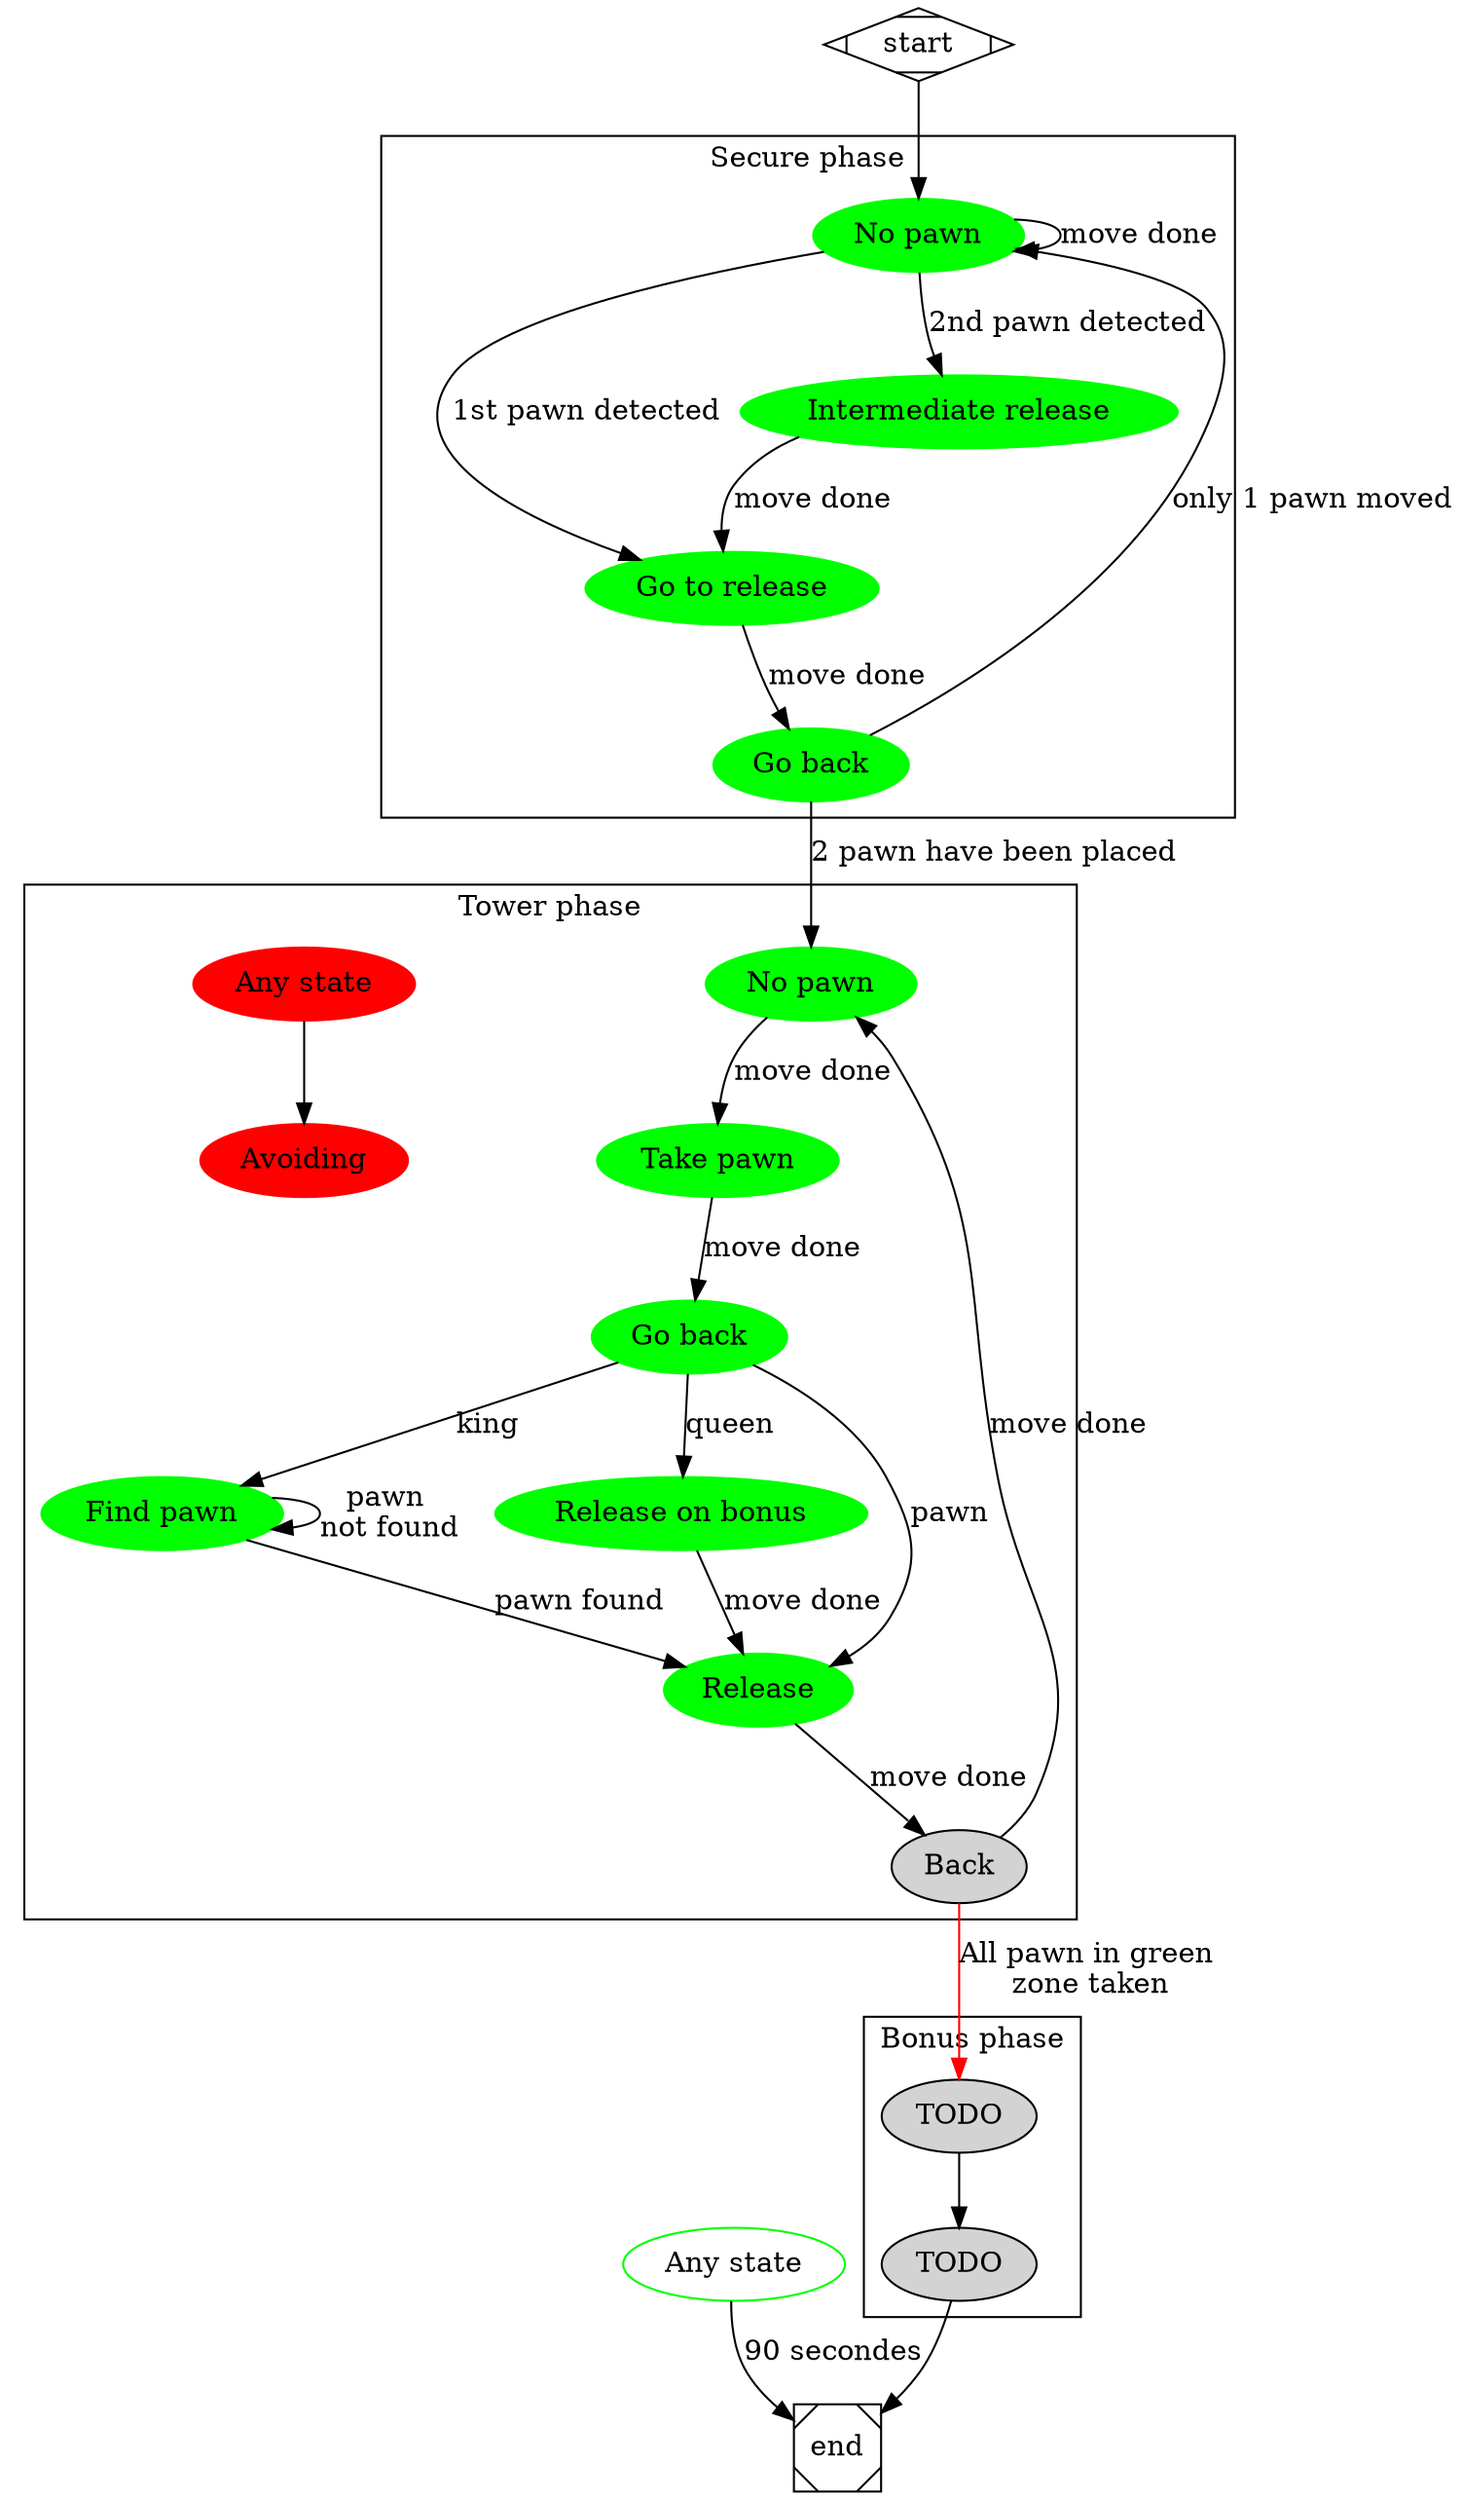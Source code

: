 digraph G {

	any_state_global [label = "Any state", color = green];

	subgraph cluster_0 {
		color=black
		node [style=filled];
		no_pawn1 [label = "No pawn", color = green];
	        goto_release1 [label = "Go to release", color = green];
        	go_back1 [label = "Go back", color = green];
        	intermediate_release1 [label = "Intermediate release", color = green];

        	no_pawn1 -> no_pawn1 [label = "move done"];

        	no_pawn1 -> goto_release1 [label = "1st pawn detected"];
		
                no_pawn1 -> intermediate_release1 [label = "2nd pawn detected"];		
        	intermediate_release1 -> goto_release1 [label = "move done"];

        	goto_release1 -> go_back1 [label = "move done"];

        	go_back1 -> no_pawn1 [label = "only 1 pawn moved"];
		label = "Secure phase";
	}

	subgraph cluster_1 {
		node [style=filled];
		no_pawn2  [label = "No pawn", color = green];
		take_pawn2  [label = "Take pawn", color = green];
		go_back2  [label = "Go back", color = green];
		back2  [label = "Back"];
		find_pawn2  [label = "Find pawn", color = green];
		release_on_bonus2  [label = "Release on bonus", color = green];
		release2  [label = "Release", color = green];
		any_states2  [label = "Any state", color = red];
		avoiding2  [label = "Avoiding", color = red];

		
		no_pawn2 -> take_pawn2 [label = "move done"];
		take_pawn2 -> go_back2 [label = "move done"];
		
		go_back2 -> release2 [label = "pawn"];
		go_back2 -> release_on_bonus2 [label = "queen"];
		go_back2 -> find_pawn2 [label = "king"];
		
		find_pawn2 -> find_pawn2 [label = "pawn \nnot found"];

		find_pawn2 -> release2 [label = "pawn found"];	
		release2 -> back2 [label = "move done"];
		back2 -> no_pawn2 [label = "move done"];
		
		release_on_bonus2 -> release2 [label = "move done"];
		
		any_states2 -> avoiding2;

		label = "Tower phase";
		color=black
	}

        subgraph cluster_2 {
                node [style=filled];
                no_pawn3 [label = "TODO"];
                take_pawn3 [label = "TODO"];

                no_pawn3 -> take_pawn3;


                label = "Bonus phase";
                color=black
        }


	start -> no_pawn1;
        go_back1 -> no_pawn2 [label = "2 pawn have been placed"];
	back2 -> no_pawn3 [label = "All pawn in green \nzone taken", color = red];
	take_pawn3 -> end;

	any_state_global -> end [label = "90 secondes"];

	start [shape=Mdiamond];
	end [shape=Msquare];
}

